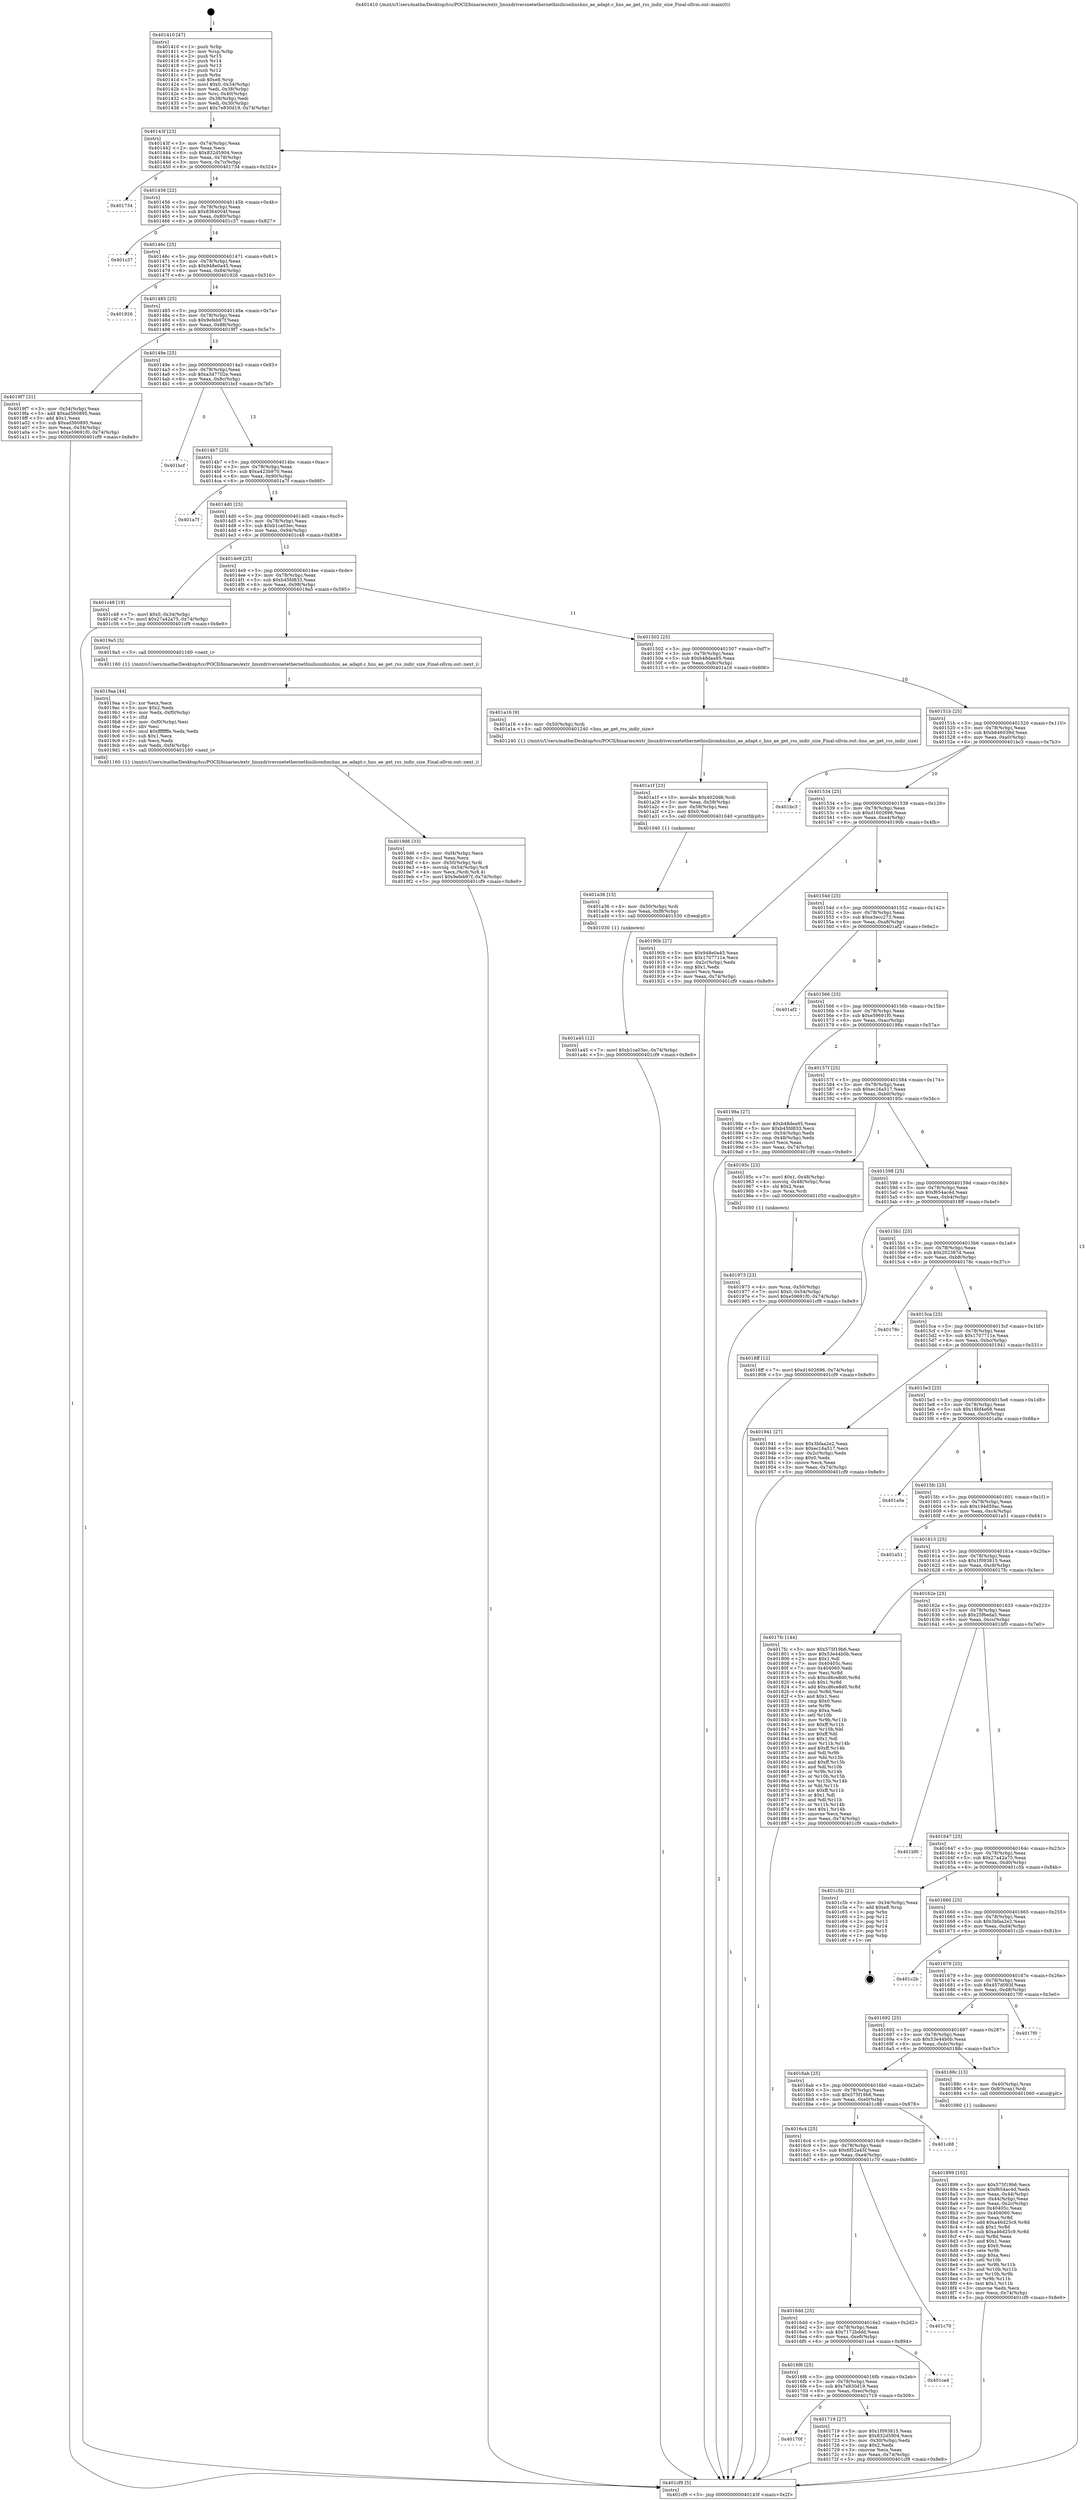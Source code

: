 digraph "0x401410" {
  label = "0x401410 (/mnt/c/Users/mathe/Desktop/tcc/POCII/binaries/extr_linuxdriversnetethernethisiliconhnshns_ae_adapt.c_hns_ae_get_rss_indir_size_Final-ollvm.out::main(0))"
  labelloc = "t"
  node[shape=record]

  Entry [label="",width=0.3,height=0.3,shape=circle,fillcolor=black,style=filled]
  "0x40143f" [label="{
     0x40143f [23]\l
     | [instrs]\l
     &nbsp;&nbsp;0x40143f \<+3\>: mov -0x74(%rbp),%eax\l
     &nbsp;&nbsp;0x401442 \<+2\>: mov %eax,%ecx\l
     &nbsp;&nbsp;0x401444 \<+6\>: sub $0x832d5904,%ecx\l
     &nbsp;&nbsp;0x40144a \<+3\>: mov %eax,-0x78(%rbp)\l
     &nbsp;&nbsp;0x40144d \<+3\>: mov %ecx,-0x7c(%rbp)\l
     &nbsp;&nbsp;0x401450 \<+6\>: je 0000000000401734 \<main+0x324\>\l
  }"]
  "0x401734" [label="{
     0x401734\l
  }", style=dashed]
  "0x401456" [label="{
     0x401456 [22]\l
     | [instrs]\l
     &nbsp;&nbsp;0x401456 \<+5\>: jmp 000000000040145b \<main+0x4b\>\l
     &nbsp;&nbsp;0x40145b \<+3\>: mov -0x78(%rbp),%eax\l
     &nbsp;&nbsp;0x40145e \<+5\>: sub $0x8364004f,%eax\l
     &nbsp;&nbsp;0x401463 \<+3\>: mov %eax,-0x80(%rbp)\l
     &nbsp;&nbsp;0x401466 \<+6\>: je 0000000000401c37 \<main+0x827\>\l
  }"]
  Exit [label="",width=0.3,height=0.3,shape=circle,fillcolor=black,style=filled,peripheries=2]
  "0x401c37" [label="{
     0x401c37\l
  }", style=dashed]
  "0x40146c" [label="{
     0x40146c [25]\l
     | [instrs]\l
     &nbsp;&nbsp;0x40146c \<+5\>: jmp 0000000000401471 \<main+0x61\>\l
     &nbsp;&nbsp;0x401471 \<+3\>: mov -0x78(%rbp),%eax\l
     &nbsp;&nbsp;0x401474 \<+5\>: sub $0x948e0a45,%eax\l
     &nbsp;&nbsp;0x401479 \<+6\>: mov %eax,-0x84(%rbp)\l
     &nbsp;&nbsp;0x40147f \<+6\>: je 0000000000401926 \<main+0x516\>\l
  }"]
  "0x401a45" [label="{
     0x401a45 [12]\l
     | [instrs]\l
     &nbsp;&nbsp;0x401a45 \<+7\>: movl $0xb1ca03ec,-0x74(%rbp)\l
     &nbsp;&nbsp;0x401a4c \<+5\>: jmp 0000000000401cf9 \<main+0x8e9\>\l
  }"]
  "0x401926" [label="{
     0x401926\l
  }", style=dashed]
  "0x401485" [label="{
     0x401485 [25]\l
     | [instrs]\l
     &nbsp;&nbsp;0x401485 \<+5\>: jmp 000000000040148a \<main+0x7a\>\l
     &nbsp;&nbsp;0x40148a \<+3\>: mov -0x78(%rbp),%eax\l
     &nbsp;&nbsp;0x40148d \<+5\>: sub $0x9efeb97f,%eax\l
     &nbsp;&nbsp;0x401492 \<+6\>: mov %eax,-0x88(%rbp)\l
     &nbsp;&nbsp;0x401498 \<+6\>: je 00000000004019f7 \<main+0x5e7\>\l
  }"]
  "0x401a36" [label="{
     0x401a36 [15]\l
     | [instrs]\l
     &nbsp;&nbsp;0x401a36 \<+4\>: mov -0x50(%rbp),%rdi\l
     &nbsp;&nbsp;0x401a3a \<+6\>: mov %eax,-0xf8(%rbp)\l
     &nbsp;&nbsp;0x401a40 \<+5\>: call 0000000000401030 \<free@plt\>\l
     | [calls]\l
     &nbsp;&nbsp;0x401030 \{1\} (unknown)\l
  }"]
  "0x4019f7" [label="{
     0x4019f7 [31]\l
     | [instrs]\l
     &nbsp;&nbsp;0x4019f7 \<+3\>: mov -0x54(%rbp),%eax\l
     &nbsp;&nbsp;0x4019fa \<+5\>: add $0xad560895,%eax\l
     &nbsp;&nbsp;0x4019ff \<+3\>: add $0x1,%eax\l
     &nbsp;&nbsp;0x401a02 \<+5\>: sub $0xad560895,%eax\l
     &nbsp;&nbsp;0x401a07 \<+3\>: mov %eax,-0x54(%rbp)\l
     &nbsp;&nbsp;0x401a0a \<+7\>: movl $0xe59691f0,-0x74(%rbp)\l
     &nbsp;&nbsp;0x401a11 \<+5\>: jmp 0000000000401cf9 \<main+0x8e9\>\l
  }"]
  "0x40149e" [label="{
     0x40149e [25]\l
     | [instrs]\l
     &nbsp;&nbsp;0x40149e \<+5\>: jmp 00000000004014a3 \<main+0x93\>\l
     &nbsp;&nbsp;0x4014a3 \<+3\>: mov -0x78(%rbp),%eax\l
     &nbsp;&nbsp;0x4014a6 \<+5\>: sub $0xa3d7702e,%eax\l
     &nbsp;&nbsp;0x4014ab \<+6\>: mov %eax,-0x8c(%rbp)\l
     &nbsp;&nbsp;0x4014b1 \<+6\>: je 0000000000401bcf \<main+0x7bf\>\l
  }"]
  "0x401a1f" [label="{
     0x401a1f [23]\l
     | [instrs]\l
     &nbsp;&nbsp;0x401a1f \<+10\>: movabs $0x4020d6,%rdi\l
     &nbsp;&nbsp;0x401a29 \<+3\>: mov %eax,-0x58(%rbp)\l
     &nbsp;&nbsp;0x401a2c \<+3\>: mov -0x58(%rbp),%esi\l
     &nbsp;&nbsp;0x401a2f \<+2\>: mov $0x0,%al\l
     &nbsp;&nbsp;0x401a31 \<+5\>: call 0000000000401040 \<printf@plt\>\l
     | [calls]\l
     &nbsp;&nbsp;0x401040 \{1\} (unknown)\l
  }"]
  "0x401bcf" [label="{
     0x401bcf\l
  }", style=dashed]
  "0x4014b7" [label="{
     0x4014b7 [25]\l
     | [instrs]\l
     &nbsp;&nbsp;0x4014b7 \<+5\>: jmp 00000000004014bc \<main+0xac\>\l
     &nbsp;&nbsp;0x4014bc \<+3\>: mov -0x78(%rbp),%eax\l
     &nbsp;&nbsp;0x4014bf \<+5\>: sub $0xa423b970,%eax\l
     &nbsp;&nbsp;0x4014c4 \<+6\>: mov %eax,-0x90(%rbp)\l
     &nbsp;&nbsp;0x4014ca \<+6\>: je 0000000000401a7f \<main+0x66f\>\l
  }"]
  "0x4019d6" [label="{
     0x4019d6 [33]\l
     | [instrs]\l
     &nbsp;&nbsp;0x4019d6 \<+6\>: mov -0xf4(%rbp),%ecx\l
     &nbsp;&nbsp;0x4019dc \<+3\>: imul %eax,%ecx\l
     &nbsp;&nbsp;0x4019df \<+4\>: mov -0x50(%rbp),%rdi\l
     &nbsp;&nbsp;0x4019e3 \<+4\>: movslq -0x54(%rbp),%r8\l
     &nbsp;&nbsp;0x4019e7 \<+4\>: mov %ecx,(%rdi,%r8,4)\l
     &nbsp;&nbsp;0x4019eb \<+7\>: movl $0x9efeb97f,-0x74(%rbp)\l
     &nbsp;&nbsp;0x4019f2 \<+5\>: jmp 0000000000401cf9 \<main+0x8e9\>\l
  }"]
  "0x401a7f" [label="{
     0x401a7f\l
  }", style=dashed]
  "0x4014d0" [label="{
     0x4014d0 [25]\l
     | [instrs]\l
     &nbsp;&nbsp;0x4014d0 \<+5\>: jmp 00000000004014d5 \<main+0xc5\>\l
     &nbsp;&nbsp;0x4014d5 \<+3\>: mov -0x78(%rbp),%eax\l
     &nbsp;&nbsp;0x4014d8 \<+5\>: sub $0xb1ca03ec,%eax\l
     &nbsp;&nbsp;0x4014dd \<+6\>: mov %eax,-0x94(%rbp)\l
     &nbsp;&nbsp;0x4014e3 \<+6\>: je 0000000000401c48 \<main+0x838\>\l
  }"]
  "0x4019aa" [label="{
     0x4019aa [44]\l
     | [instrs]\l
     &nbsp;&nbsp;0x4019aa \<+2\>: xor %ecx,%ecx\l
     &nbsp;&nbsp;0x4019ac \<+5\>: mov $0x2,%edx\l
     &nbsp;&nbsp;0x4019b1 \<+6\>: mov %edx,-0xf0(%rbp)\l
     &nbsp;&nbsp;0x4019b7 \<+1\>: cltd\l
     &nbsp;&nbsp;0x4019b8 \<+6\>: mov -0xf0(%rbp),%esi\l
     &nbsp;&nbsp;0x4019be \<+2\>: idiv %esi\l
     &nbsp;&nbsp;0x4019c0 \<+6\>: imul $0xfffffffe,%edx,%edx\l
     &nbsp;&nbsp;0x4019c6 \<+3\>: sub $0x1,%ecx\l
     &nbsp;&nbsp;0x4019c9 \<+2\>: sub %ecx,%edx\l
     &nbsp;&nbsp;0x4019cb \<+6\>: mov %edx,-0xf4(%rbp)\l
     &nbsp;&nbsp;0x4019d1 \<+5\>: call 0000000000401160 \<next_i\>\l
     | [calls]\l
     &nbsp;&nbsp;0x401160 \{1\} (/mnt/c/Users/mathe/Desktop/tcc/POCII/binaries/extr_linuxdriversnetethernethisiliconhnshns_ae_adapt.c_hns_ae_get_rss_indir_size_Final-ollvm.out::next_i)\l
  }"]
  "0x401c48" [label="{
     0x401c48 [19]\l
     | [instrs]\l
     &nbsp;&nbsp;0x401c48 \<+7\>: movl $0x0,-0x34(%rbp)\l
     &nbsp;&nbsp;0x401c4f \<+7\>: movl $0x27a42a75,-0x74(%rbp)\l
     &nbsp;&nbsp;0x401c56 \<+5\>: jmp 0000000000401cf9 \<main+0x8e9\>\l
  }"]
  "0x4014e9" [label="{
     0x4014e9 [25]\l
     | [instrs]\l
     &nbsp;&nbsp;0x4014e9 \<+5\>: jmp 00000000004014ee \<main+0xde\>\l
     &nbsp;&nbsp;0x4014ee \<+3\>: mov -0x78(%rbp),%eax\l
     &nbsp;&nbsp;0x4014f1 \<+5\>: sub $0xb45fd833,%eax\l
     &nbsp;&nbsp;0x4014f6 \<+6\>: mov %eax,-0x98(%rbp)\l
     &nbsp;&nbsp;0x4014fc \<+6\>: je 00000000004019a5 \<main+0x595\>\l
  }"]
  "0x401973" [label="{
     0x401973 [23]\l
     | [instrs]\l
     &nbsp;&nbsp;0x401973 \<+4\>: mov %rax,-0x50(%rbp)\l
     &nbsp;&nbsp;0x401977 \<+7\>: movl $0x0,-0x54(%rbp)\l
     &nbsp;&nbsp;0x40197e \<+7\>: movl $0xe59691f0,-0x74(%rbp)\l
     &nbsp;&nbsp;0x401985 \<+5\>: jmp 0000000000401cf9 \<main+0x8e9\>\l
  }"]
  "0x4019a5" [label="{
     0x4019a5 [5]\l
     | [instrs]\l
     &nbsp;&nbsp;0x4019a5 \<+5\>: call 0000000000401160 \<next_i\>\l
     | [calls]\l
     &nbsp;&nbsp;0x401160 \{1\} (/mnt/c/Users/mathe/Desktop/tcc/POCII/binaries/extr_linuxdriversnetethernethisiliconhnshns_ae_adapt.c_hns_ae_get_rss_indir_size_Final-ollvm.out::next_i)\l
  }"]
  "0x401502" [label="{
     0x401502 [25]\l
     | [instrs]\l
     &nbsp;&nbsp;0x401502 \<+5\>: jmp 0000000000401507 \<main+0xf7\>\l
     &nbsp;&nbsp;0x401507 \<+3\>: mov -0x78(%rbp),%eax\l
     &nbsp;&nbsp;0x40150a \<+5\>: sub $0xb48dea95,%eax\l
     &nbsp;&nbsp;0x40150f \<+6\>: mov %eax,-0x9c(%rbp)\l
     &nbsp;&nbsp;0x401515 \<+6\>: je 0000000000401a16 \<main+0x606\>\l
  }"]
  "0x401899" [label="{
     0x401899 [102]\l
     | [instrs]\l
     &nbsp;&nbsp;0x401899 \<+5\>: mov $0x575f19b6,%ecx\l
     &nbsp;&nbsp;0x40189e \<+5\>: mov $0xf654ac4d,%edx\l
     &nbsp;&nbsp;0x4018a3 \<+3\>: mov %eax,-0x44(%rbp)\l
     &nbsp;&nbsp;0x4018a6 \<+3\>: mov -0x44(%rbp),%eax\l
     &nbsp;&nbsp;0x4018a9 \<+3\>: mov %eax,-0x2c(%rbp)\l
     &nbsp;&nbsp;0x4018ac \<+7\>: mov 0x40405c,%eax\l
     &nbsp;&nbsp;0x4018b3 \<+7\>: mov 0x404060,%esi\l
     &nbsp;&nbsp;0x4018ba \<+3\>: mov %eax,%r8d\l
     &nbsp;&nbsp;0x4018bd \<+7\>: add $0xa46d25c9,%r8d\l
     &nbsp;&nbsp;0x4018c4 \<+4\>: sub $0x1,%r8d\l
     &nbsp;&nbsp;0x4018c8 \<+7\>: sub $0xa46d25c9,%r8d\l
     &nbsp;&nbsp;0x4018cf \<+4\>: imul %r8d,%eax\l
     &nbsp;&nbsp;0x4018d3 \<+3\>: and $0x1,%eax\l
     &nbsp;&nbsp;0x4018d6 \<+3\>: cmp $0x0,%eax\l
     &nbsp;&nbsp;0x4018d9 \<+4\>: sete %r9b\l
     &nbsp;&nbsp;0x4018dd \<+3\>: cmp $0xa,%esi\l
     &nbsp;&nbsp;0x4018e0 \<+4\>: setl %r10b\l
     &nbsp;&nbsp;0x4018e4 \<+3\>: mov %r9b,%r11b\l
     &nbsp;&nbsp;0x4018e7 \<+3\>: and %r10b,%r11b\l
     &nbsp;&nbsp;0x4018ea \<+3\>: xor %r10b,%r9b\l
     &nbsp;&nbsp;0x4018ed \<+3\>: or %r9b,%r11b\l
     &nbsp;&nbsp;0x4018f0 \<+4\>: test $0x1,%r11b\l
     &nbsp;&nbsp;0x4018f4 \<+3\>: cmovne %edx,%ecx\l
     &nbsp;&nbsp;0x4018f7 \<+3\>: mov %ecx,-0x74(%rbp)\l
     &nbsp;&nbsp;0x4018fa \<+5\>: jmp 0000000000401cf9 \<main+0x8e9\>\l
  }"]
  "0x401a16" [label="{
     0x401a16 [9]\l
     | [instrs]\l
     &nbsp;&nbsp;0x401a16 \<+4\>: mov -0x50(%rbp),%rdi\l
     &nbsp;&nbsp;0x401a1a \<+5\>: call 0000000000401240 \<hns_ae_get_rss_indir_size\>\l
     | [calls]\l
     &nbsp;&nbsp;0x401240 \{1\} (/mnt/c/Users/mathe/Desktop/tcc/POCII/binaries/extr_linuxdriversnetethernethisiliconhnshns_ae_adapt.c_hns_ae_get_rss_indir_size_Final-ollvm.out::hns_ae_get_rss_indir_size)\l
  }"]
  "0x40151b" [label="{
     0x40151b [25]\l
     | [instrs]\l
     &nbsp;&nbsp;0x40151b \<+5\>: jmp 0000000000401520 \<main+0x110\>\l
     &nbsp;&nbsp;0x401520 \<+3\>: mov -0x78(%rbp),%eax\l
     &nbsp;&nbsp;0x401523 \<+5\>: sub $0xb646039d,%eax\l
     &nbsp;&nbsp;0x401528 \<+6\>: mov %eax,-0xa0(%rbp)\l
     &nbsp;&nbsp;0x40152e \<+6\>: je 0000000000401bc3 \<main+0x7b3\>\l
  }"]
  "0x401410" [label="{
     0x401410 [47]\l
     | [instrs]\l
     &nbsp;&nbsp;0x401410 \<+1\>: push %rbp\l
     &nbsp;&nbsp;0x401411 \<+3\>: mov %rsp,%rbp\l
     &nbsp;&nbsp;0x401414 \<+2\>: push %r15\l
     &nbsp;&nbsp;0x401416 \<+2\>: push %r14\l
     &nbsp;&nbsp;0x401418 \<+2\>: push %r13\l
     &nbsp;&nbsp;0x40141a \<+2\>: push %r12\l
     &nbsp;&nbsp;0x40141c \<+1\>: push %rbx\l
     &nbsp;&nbsp;0x40141d \<+7\>: sub $0xe8,%rsp\l
     &nbsp;&nbsp;0x401424 \<+7\>: movl $0x0,-0x34(%rbp)\l
     &nbsp;&nbsp;0x40142b \<+3\>: mov %edi,-0x38(%rbp)\l
     &nbsp;&nbsp;0x40142e \<+4\>: mov %rsi,-0x40(%rbp)\l
     &nbsp;&nbsp;0x401432 \<+3\>: mov -0x38(%rbp),%edi\l
     &nbsp;&nbsp;0x401435 \<+3\>: mov %edi,-0x30(%rbp)\l
     &nbsp;&nbsp;0x401438 \<+7\>: movl $0x7e830d19,-0x74(%rbp)\l
  }"]
  "0x401bc3" [label="{
     0x401bc3\l
  }", style=dashed]
  "0x401534" [label="{
     0x401534 [25]\l
     | [instrs]\l
     &nbsp;&nbsp;0x401534 \<+5\>: jmp 0000000000401539 \<main+0x129\>\l
     &nbsp;&nbsp;0x401539 \<+3\>: mov -0x78(%rbp),%eax\l
     &nbsp;&nbsp;0x40153c \<+5\>: sub $0xd1602696,%eax\l
     &nbsp;&nbsp;0x401541 \<+6\>: mov %eax,-0xa4(%rbp)\l
     &nbsp;&nbsp;0x401547 \<+6\>: je 000000000040190b \<main+0x4fb\>\l
  }"]
  "0x401cf9" [label="{
     0x401cf9 [5]\l
     | [instrs]\l
     &nbsp;&nbsp;0x401cf9 \<+5\>: jmp 000000000040143f \<main+0x2f\>\l
  }"]
  "0x40190b" [label="{
     0x40190b [27]\l
     | [instrs]\l
     &nbsp;&nbsp;0x40190b \<+5\>: mov $0x948e0a45,%eax\l
     &nbsp;&nbsp;0x401910 \<+5\>: mov $0x1707711e,%ecx\l
     &nbsp;&nbsp;0x401915 \<+3\>: mov -0x2c(%rbp),%edx\l
     &nbsp;&nbsp;0x401918 \<+3\>: cmp $0x1,%edx\l
     &nbsp;&nbsp;0x40191b \<+3\>: cmovl %ecx,%eax\l
     &nbsp;&nbsp;0x40191e \<+3\>: mov %eax,-0x74(%rbp)\l
     &nbsp;&nbsp;0x401921 \<+5\>: jmp 0000000000401cf9 \<main+0x8e9\>\l
  }"]
  "0x40154d" [label="{
     0x40154d [25]\l
     | [instrs]\l
     &nbsp;&nbsp;0x40154d \<+5\>: jmp 0000000000401552 \<main+0x142\>\l
     &nbsp;&nbsp;0x401552 \<+3\>: mov -0x78(%rbp),%eax\l
     &nbsp;&nbsp;0x401555 \<+5\>: sub $0xe3ecc273,%eax\l
     &nbsp;&nbsp;0x40155a \<+6\>: mov %eax,-0xa8(%rbp)\l
     &nbsp;&nbsp;0x401560 \<+6\>: je 0000000000401af2 \<main+0x6e2\>\l
  }"]
  "0x40170f" [label="{
     0x40170f\l
  }", style=dashed]
  "0x401af2" [label="{
     0x401af2\l
  }", style=dashed]
  "0x401566" [label="{
     0x401566 [25]\l
     | [instrs]\l
     &nbsp;&nbsp;0x401566 \<+5\>: jmp 000000000040156b \<main+0x15b\>\l
     &nbsp;&nbsp;0x40156b \<+3\>: mov -0x78(%rbp),%eax\l
     &nbsp;&nbsp;0x40156e \<+5\>: sub $0xe59691f0,%eax\l
     &nbsp;&nbsp;0x401573 \<+6\>: mov %eax,-0xac(%rbp)\l
     &nbsp;&nbsp;0x401579 \<+6\>: je 000000000040198a \<main+0x57a\>\l
  }"]
  "0x401719" [label="{
     0x401719 [27]\l
     | [instrs]\l
     &nbsp;&nbsp;0x401719 \<+5\>: mov $0x1f093815,%eax\l
     &nbsp;&nbsp;0x40171e \<+5\>: mov $0x832d5904,%ecx\l
     &nbsp;&nbsp;0x401723 \<+3\>: mov -0x30(%rbp),%edx\l
     &nbsp;&nbsp;0x401726 \<+3\>: cmp $0x2,%edx\l
     &nbsp;&nbsp;0x401729 \<+3\>: cmovne %ecx,%eax\l
     &nbsp;&nbsp;0x40172c \<+3\>: mov %eax,-0x74(%rbp)\l
     &nbsp;&nbsp;0x40172f \<+5\>: jmp 0000000000401cf9 \<main+0x8e9\>\l
  }"]
  "0x40198a" [label="{
     0x40198a [27]\l
     | [instrs]\l
     &nbsp;&nbsp;0x40198a \<+5\>: mov $0xb48dea95,%eax\l
     &nbsp;&nbsp;0x40198f \<+5\>: mov $0xb45fd833,%ecx\l
     &nbsp;&nbsp;0x401994 \<+3\>: mov -0x54(%rbp),%edx\l
     &nbsp;&nbsp;0x401997 \<+3\>: cmp -0x48(%rbp),%edx\l
     &nbsp;&nbsp;0x40199a \<+3\>: cmovl %ecx,%eax\l
     &nbsp;&nbsp;0x40199d \<+3\>: mov %eax,-0x74(%rbp)\l
     &nbsp;&nbsp;0x4019a0 \<+5\>: jmp 0000000000401cf9 \<main+0x8e9\>\l
  }"]
  "0x40157f" [label="{
     0x40157f [25]\l
     | [instrs]\l
     &nbsp;&nbsp;0x40157f \<+5\>: jmp 0000000000401584 \<main+0x174\>\l
     &nbsp;&nbsp;0x401584 \<+3\>: mov -0x78(%rbp),%eax\l
     &nbsp;&nbsp;0x401587 \<+5\>: sub $0xec16a517,%eax\l
     &nbsp;&nbsp;0x40158c \<+6\>: mov %eax,-0xb0(%rbp)\l
     &nbsp;&nbsp;0x401592 \<+6\>: je 000000000040195c \<main+0x54c\>\l
  }"]
  "0x4016f6" [label="{
     0x4016f6 [25]\l
     | [instrs]\l
     &nbsp;&nbsp;0x4016f6 \<+5\>: jmp 00000000004016fb \<main+0x2eb\>\l
     &nbsp;&nbsp;0x4016fb \<+3\>: mov -0x78(%rbp),%eax\l
     &nbsp;&nbsp;0x4016fe \<+5\>: sub $0x7e830d19,%eax\l
     &nbsp;&nbsp;0x401703 \<+6\>: mov %eax,-0xec(%rbp)\l
     &nbsp;&nbsp;0x401709 \<+6\>: je 0000000000401719 \<main+0x309\>\l
  }"]
  "0x40195c" [label="{
     0x40195c [23]\l
     | [instrs]\l
     &nbsp;&nbsp;0x40195c \<+7\>: movl $0x1,-0x48(%rbp)\l
     &nbsp;&nbsp;0x401963 \<+4\>: movslq -0x48(%rbp),%rax\l
     &nbsp;&nbsp;0x401967 \<+4\>: shl $0x2,%rax\l
     &nbsp;&nbsp;0x40196b \<+3\>: mov %rax,%rdi\l
     &nbsp;&nbsp;0x40196e \<+5\>: call 0000000000401050 \<malloc@plt\>\l
     | [calls]\l
     &nbsp;&nbsp;0x401050 \{1\} (unknown)\l
  }"]
  "0x401598" [label="{
     0x401598 [25]\l
     | [instrs]\l
     &nbsp;&nbsp;0x401598 \<+5\>: jmp 000000000040159d \<main+0x18d\>\l
     &nbsp;&nbsp;0x40159d \<+3\>: mov -0x78(%rbp),%eax\l
     &nbsp;&nbsp;0x4015a0 \<+5\>: sub $0xf654ac4d,%eax\l
     &nbsp;&nbsp;0x4015a5 \<+6\>: mov %eax,-0xb4(%rbp)\l
     &nbsp;&nbsp;0x4015ab \<+6\>: je 00000000004018ff \<main+0x4ef\>\l
  }"]
  "0x401ca4" [label="{
     0x401ca4\l
  }", style=dashed]
  "0x4018ff" [label="{
     0x4018ff [12]\l
     | [instrs]\l
     &nbsp;&nbsp;0x4018ff \<+7\>: movl $0xd1602696,-0x74(%rbp)\l
     &nbsp;&nbsp;0x401906 \<+5\>: jmp 0000000000401cf9 \<main+0x8e9\>\l
  }"]
  "0x4015b1" [label="{
     0x4015b1 [25]\l
     | [instrs]\l
     &nbsp;&nbsp;0x4015b1 \<+5\>: jmp 00000000004015b6 \<main+0x1a6\>\l
     &nbsp;&nbsp;0x4015b6 \<+3\>: mov -0x78(%rbp),%eax\l
     &nbsp;&nbsp;0x4015b9 \<+5\>: sub $0x202387d,%eax\l
     &nbsp;&nbsp;0x4015be \<+6\>: mov %eax,-0xb8(%rbp)\l
     &nbsp;&nbsp;0x4015c4 \<+6\>: je 000000000040178c \<main+0x37c\>\l
  }"]
  "0x4016dd" [label="{
     0x4016dd [25]\l
     | [instrs]\l
     &nbsp;&nbsp;0x4016dd \<+5\>: jmp 00000000004016e2 \<main+0x2d2\>\l
     &nbsp;&nbsp;0x4016e2 \<+3\>: mov -0x78(%rbp),%eax\l
     &nbsp;&nbsp;0x4016e5 \<+5\>: sub $0x7172bddd,%eax\l
     &nbsp;&nbsp;0x4016ea \<+6\>: mov %eax,-0xe8(%rbp)\l
     &nbsp;&nbsp;0x4016f0 \<+6\>: je 0000000000401ca4 \<main+0x894\>\l
  }"]
  "0x40178c" [label="{
     0x40178c\l
  }", style=dashed]
  "0x4015ca" [label="{
     0x4015ca [25]\l
     | [instrs]\l
     &nbsp;&nbsp;0x4015ca \<+5\>: jmp 00000000004015cf \<main+0x1bf\>\l
     &nbsp;&nbsp;0x4015cf \<+3\>: mov -0x78(%rbp),%eax\l
     &nbsp;&nbsp;0x4015d2 \<+5\>: sub $0x1707711e,%eax\l
     &nbsp;&nbsp;0x4015d7 \<+6\>: mov %eax,-0xbc(%rbp)\l
     &nbsp;&nbsp;0x4015dd \<+6\>: je 0000000000401941 \<main+0x531\>\l
  }"]
  "0x401c70" [label="{
     0x401c70\l
  }", style=dashed]
  "0x401941" [label="{
     0x401941 [27]\l
     | [instrs]\l
     &nbsp;&nbsp;0x401941 \<+5\>: mov $0x3bfaa2e2,%eax\l
     &nbsp;&nbsp;0x401946 \<+5\>: mov $0xec16a517,%ecx\l
     &nbsp;&nbsp;0x40194b \<+3\>: mov -0x2c(%rbp),%edx\l
     &nbsp;&nbsp;0x40194e \<+3\>: cmp $0x0,%edx\l
     &nbsp;&nbsp;0x401951 \<+3\>: cmove %ecx,%eax\l
     &nbsp;&nbsp;0x401954 \<+3\>: mov %eax,-0x74(%rbp)\l
     &nbsp;&nbsp;0x401957 \<+5\>: jmp 0000000000401cf9 \<main+0x8e9\>\l
  }"]
  "0x4015e3" [label="{
     0x4015e3 [25]\l
     | [instrs]\l
     &nbsp;&nbsp;0x4015e3 \<+5\>: jmp 00000000004015e8 \<main+0x1d8\>\l
     &nbsp;&nbsp;0x4015e8 \<+3\>: mov -0x78(%rbp),%eax\l
     &nbsp;&nbsp;0x4015eb \<+5\>: sub $0x18bf4e68,%eax\l
     &nbsp;&nbsp;0x4015f0 \<+6\>: mov %eax,-0xc0(%rbp)\l
     &nbsp;&nbsp;0x4015f6 \<+6\>: je 0000000000401a9a \<main+0x68a\>\l
  }"]
  "0x4016c4" [label="{
     0x4016c4 [25]\l
     | [instrs]\l
     &nbsp;&nbsp;0x4016c4 \<+5\>: jmp 00000000004016c9 \<main+0x2b9\>\l
     &nbsp;&nbsp;0x4016c9 \<+3\>: mov -0x78(%rbp),%eax\l
     &nbsp;&nbsp;0x4016cc \<+5\>: sub $0x6f52a45f,%eax\l
     &nbsp;&nbsp;0x4016d1 \<+6\>: mov %eax,-0xe4(%rbp)\l
     &nbsp;&nbsp;0x4016d7 \<+6\>: je 0000000000401c70 \<main+0x860\>\l
  }"]
  "0x401a9a" [label="{
     0x401a9a\l
  }", style=dashed]
  "0x4015fc" [label="{
     0x4015fc [25]\l
     | [instrs]\l
     &nbsp;&nbsp;0x4015fc \<+5\>: jmp 0000000000401601 \<main+0x1f1\>\l
     &nbsp;&nbsp;0x401601 \<+3\>: mov -0x78(%rbp),%eax\l
     &nbsp;&nbsp;0x401604 \<+5\>: sub $0x194d59ac,%eax\l
     &nbsp;&nbsp;0x401609 \<+6\>: mov %eax,-0xc4(%rbp)\l
     &nbsp;&nbsp;0x40160f \<+6\>: je 0000000000401a51 \<main+0x641\>\l
  }"]
  "0x401c88" [label="{
     0x401c88\l
  }", style=dashed]
  "0x401a51" [label="{
     0x401a51\l
  }", style=dashed]
  "0x401615" [label="{
     0x401615 [25]\l
     | [instrs]\l
     &nbsp;&nbsp;0x401615 \<+5\>: jmp 000000000040161a \<main+0x20a\>\l
     &nbsp;&nbsp;0x40161a \<+3\>: mov -0x78(%rbp),%eax\l
     &nbsp;&nbsp;0x40161d \<+5\>: sub $0x1f093815,%eax\l
     &nbsp;&nbsp;0x401622 \<+6\>: mov %eax,-0xc8(%rbp)\l
     &nbsp;&nbsp;0x401628 \<+6\>: je 00000000004017fc \<main+0x3ec\>\l
  }"]
  "0x4016ab" [label="{
     0x4016ab [25]\l
     | [instrs]\l
     &nbsp;&nbsp;0x4016ab \<+5\>: jmp 00000000004016b0 \<main+0x2a0\>\l
     &nbsp;&nbsp;0x4016b0 \<+3\>: mov -0x78(%rbp),%eax\l
     &nbsp;&nbsp;0x4016b3 \<+5\>: sub $0x575f19b6,%eax\l
     &nbsp;&nbsp;0x4016b8 \<+6\>: mov %eax,-0xe0(%rbp)\l
     &nbsp;&nbsp;0x4016be \<+6\>: je 0000000000401c88 \<main+0x878\>\l
  }"]
  "0x4017fc" [label="{
     0x4017fc [144]\l
     | [instrs]\l
     &nbsp;&nbsp;0x4017fc \<+5\>: mov $0x575f19b6,%eax\l
     &nbsp;&nbsp;0x401801 \<+5\>: mov $0x53e44b0b,%ecx\l
     &nbsp;&nbsp;0x401806 \<+2\>: mov $0x1,%dl\l
     &nbsp;&nbsp;0x401808 \<+7\>: mov 0x40405c,%esi\l
     &nbsp;&nbsp;0x40180f \<+7\>: mov 0x404060,%edi\l
     &nbsp;&nbsp;0x401816 \<+3\>: mov %esi,%r8d\l
     &nbsp;&nbsp;0x401819 \<+7\>: sub $0xcd6ce8d0,%r8d\l
     &nbsp;&nbsp;0x401820 \<+4\>: sub $0x1,%r8d\l
     &nbsp;&nbsp;0x401824 \<+7\>: add $0xcd6ce8d0,%r8d\l
     &nbsp;&nbsp;0x40182b \<+4\>: imul %r8d,%esi\l
     &nbsp;&nbsp;0x40182f \<+3\>: and $0x1,%esi\l
     &nbsp;&nbsp;0x401832 \<+3\>: cmp $0x0,%esi\l
     &nbsp;&nbsp;0x401835 \<+4\>: sete %r9b\l
     &nbsp;&nbsp;0x401839 \<+3\>: cmp $0xa,%edi\l
     &nbsp;&nbsp;0x40183c \<+4\>: setl %r10b\l
     &nbsp;&nbsp;0x401840 \<+3\>: mov %r9b,%r11b\l
     &nbsp;&nbsp;0x401843 \<+4\>: xor $0xff,%r11b\l
     &nbsp;&nbsp;0x401847 \<+3\>: mov %r10b,%bl\l
     &nbsp;&nbsp;0x40184a \<+3\>: xor $0xff,%bl\l
     &nbsp;&nbsp;0x40184d \<+3\>: xor $0x1,%dl\l
     &nbsp;&nbsp;0x401850 \<+3\>: mov %r11b,%r14b\l
     &nbsp;&nbsp;0x401853 \<+4\>: and $0xff,%r14b\l
     &nbsp;&nbsp;0x401857 \<+3\>: and %dl,%r9b\l
     &nbsp;&nbsp;0x40185a \<+3\>: mov %bl,%r15b\l
     &nbsp;&nbsp;0x40185d \<+4\>: and $0xff,%r15b\l
     &nbsp;&nbsp;0x401861 \<+3\>: and %dl,%r10b\l
     &nbsp;&nbsp;0x401864 \<+3\>: or %r9b,%r14b\l
     &nbsp;&nbsp;0x401867 \<+3\>: or %r10b,%r15b\l
     &nbsp;&nbsp;0x40186a \<+3\>: xor %r15b,%r14b\l
     &nbsp;&nbsp;0x40186d \<+3\>: or %bl,%r11b\l
     &nbsp;&nbsp;0x401870 \<+4\>: xor $0xff,%r11b\l
     &nbsp;&nbsp;0x401874 \<+3\>: or $0x1,%dl\l
     &nbsp;&nbsp;0x401877 \<+3\>: and %dl,%r11b\l
     &nbsp;&nbsp;0x40187a \<+3\>: or %r11b,%r14b\l
     &nbsp;&nbsp;0x40187d \<+4\>: test $0x1,%r14b\l
     &nbsp;&nbsp;0x401881 \<+3\>: cmovne %ecx,%eax\l
     &nbsp;&nbsp;0x401884 \<+3\>: mov %eax,-0x74(%rbp)\l
     &nbsp;&nbsp;0x401887 \<+5\>: jmp 0000000000401cf9 \<main+0x8e9\>\l
  }"]
  "0x40162e" [label="{
     0x40162e [25]\l
     | [instrs]\l
     &nbsp;&nbsp;0x40162e \<+5\>: jmp 0000000000401633 \<main+0x223\>\l
     &nbsp;&nbsp;0x401633 \<+3\>: mov -0x78(%rbp),%eax\l
     &nbsp;&nbsp;0x401636 \<+5\>: sub $0x25f6eda5,%eax\l
     &nbsp;&nbsp;0x40163b \<+6\>: mov %eax,-0xcc(%rbp)\l
     &nbsp;&nbsp;0x401641 \<+6\>: je 0000000000401bf0 \<main+0x7e0\>\l
  }"]
  "0x40188c" [label="{
     0x40188c [13]\l
     | [instrs]\l
     &nbsp;&nbsp;0x40188c \<+4\>: mov -0x40(%rbp),%rax\l
     &nbsp;&nbsp;0x401890 \<+4\>: mov 0x8(%rax),%rdi\l
     &nbsp;&nbsp;0x401894 \<+5\>: call 0000000000401060 \<atoi@plt\>\l
     | [calls]\l
     &nbsp;&nbsp;0x401060 \{1\} (unknown)\l
  }"]
  "0x401bf0" [label="{
     0x401bf0\l
  }", style=dashed]
  "0x401647" [label="{
     0x401647 [25]\l
     | [instrs]\l
     &nbsp;&nbsp;0x401647 \<+5\>: jmp 000000000040164c \<main+0x23c\>\l
     &nbsp;&nbsp;0x40164c \<+3\>: mov -0x78(%rbp),%eax\l
     &nbsp;&nbsp;0x40164f \<+5\>: sub $0x27a42a75,%eax\l
     &nbsp;&nbsp;0x401654 \<+6\>: mov %eax,-0xd0(%rbp)\l
     &nbsp;&nbsp;0x40165a \<+6\>: je 0000000000401c5b \<main+0x84b\>\l
  }"]
  "0x401692" [label="{
     0x401692 [25]\l
     | [instrs]\l
     &nbsp;&nbsp;0x401692 \<+5\>: jmp 0000000000401697 \<main+0x287\>\l
     &nbsp;&nbsp;0x401697 \<+3\>: mov -0x78(%rbp),%eax\l
     &nbsp;&nbsp;0x40169a \<+5\>: sub $0x53e44b0b,%eax\l
     &nbsp;&nbsp;0x40169f \<+6\>: mov %eax,-0xdc(%rbp)\l
     &nbsp;&nbsp;0x4016a5 \<+6\>: je 000000000040188c \<main+0x47c\>\l
  }"]
  "0x401c5b" [label="{
     0x401c5b [21]\l
     | [instrs]\l
     &nbsp;&nbsp;0x401c5b \<+3\>: mov -0x34(%rbp),%eax\l
     &nbsp;&nbsp;0x401c5e \<+7\>: add $0xe8,%rsp\l
     &nbsp;&nbsp;0x401c65 \<+1\>: pop %rbx\l
     &nbsp;&nbsp;0x401c66 \<+2\>: pop %r12\l
     &nbsp;&nbsp;0x401c68 \<+2\>: pop %r13\l
     &nbsp;&nbsp;0x401c6a \<+2\>: pop %r14\l
     &nbsp;&nbsp;0x401c6c \<+2\>: pop %r15\l
     &nbsp;&nbsp;0x401c6e \<+1\>: pop %rbp\l
     &nbsp;&nbsp;0x401c6f \<+1\>: ret\l
  }"]
  "0x401660" [label="{
     0x401660 [25]\l
     | [instrs]\l
     &nbsp;&nbsp;0x401660 \<+5\>: jmp 0000000000401665 \<main+0x255\>\l
     &nbsp;&nbsp;0x401665 \<+3\>: mov -0x78(%rbp),%eax\l
     &nbsp;&nbsp;0x401668 \<+5\>: sub $0x3bfaa2e2,%eax\l
     &nbsp;&nbsp;0x40166d \<+6\>: mov %eax,-0xd4(%rbp)\l
     &nbsp;&nbsp;0x401673 \<+6\>: je 0000000000401c2b \<main+0x81b\>\l
  }"]
  "0x4017f0" [label="{
     0x4017f0\l
  }", style=dashed]
  "0x401c2b" [label="{
     0x401c2b\l
  }", style=dashed]
  "0x401679" [label="{
     0x401679 [25]\l
     | [instrs]\l
     &nbsp;&nbsp;0x401679 \<+5\>: jmp 000000000040167e \<main+0x26e\>\l
     &nbsp;&nbsp;0x40167e \<+3\>: mov -0x78(%rbp),%eax\l
     &nbsp;&nbsp;0x401681 \<+5\>: sub $0x457d093f,%eax\l
     &nbsp;&nbsp;0x401686 \<+6\>: mov %eax,-0xd8(%rbp)\l
     &nbsp;&nbsp;0x40168c \<+6\>: je 00000000004017f0 \<main+0x3e0\>\l
  }"]
  Entry -> "0x401410" [label=" 1"]
  "0x40143f" -> "0x401734" [label=" 0"]
  "0x40143f" -> "0x401456" [label=" 14"]
  "0x401c5b" -> Exit [label=" 1"]
  "0x401456" -> "0x401c37" [label=" 0"]
  "0x401456" -> "0x40146c" [label=" 14"]
  "0x401c48" -> "0x401cf9" [label=" 1"]
  "0x40146c" -> "0x401926" [label=" 0"]
  "0x40146c" -> "0x401485" [label=" 14"]
  "0x401a45" -> "0x401cf9" [label=" 1"]
  "0x401485" -> "0x4019f7" [label=" 1"]
  "0x401485" -> "0x40149e" [label=" 13"]
  "0x401a36" -> "0x401a45" [label=" 1"]
  "0x40149e" -> "0x401bcf" [label=" 0"]
  "0x40149e" -> "0x4014b7" [label=" 13"]
  "0x401a1f" -> "0x401a36" [label=" 1"]
  "0x4014b7" -> "0x401a7f" [label=" 0"]
  "0x4014b7" -> "0x4014d0" [label=" 13"]
  "0x401a16" -> "0x401a1f" [label=" 1"]
  "0x4014d0" -> "0x401c48" [label=" 1"]
  "0x4014d0" -> "0x4014e9" [label=" 12"]
  "0x4019f7" -> "0x401cf9" [label=" 1"]
  "0x4014e9" -> "0x4019a5" [label=" 1"]
  "0x4014e9" -> "0x401502" [label=" 11"]
  "0x4019d6" -> "0x401cf9" [label=" 1"]
  "0x401502" -> "0x401a16" [label=" 1"]
  "0x401502" -> "0x40151b" [label=" 10"]
  "0x4019aa" -> "0x4019d6" [label=" 1"]
  "0x40151b" -> "0x401bc3" [label=" 0"]
  "0x40151b" -> "0x401534" [label=" 10"]
  "0x4019a5" -> "0x4019aa" [label=" 1"]
  "0x401534" -> "0x40190b" [label=" 1"]
  "0x401534" -> "0x40154d" [label=" 9"]
  "0x40198a" -> "0x401cf9" [label=" 2"]
  "0x40154d" -> "0x401af2" [label=" 0"]
  "0x40154d" -> "0x401566" [label=" 9"]
  "0x401973" -> "0x401cf9" [label=" 1"]
  "0x401566" -> "0x40198a" [label=" 2"]
  "0x401566" -> "0x40157f" [label=" 7"]
  "0x40195c" -> "0x401973" [label=" 1"]
  "0x40157f" -> "0x40195c" [label=" 1"]
  "0x40157f" -> "0x401598" [label=" 6"]
  "0x40190b" -> "0x401cf9" [label=" 1"]
  "0x401598" -> "0x4018ff" [label=" 1"]
  "0x401598" -> "0x4015b1" [label=" 5"]
  "0x4018ff" -> "0x401cf9" [label=" 1"]
  "0x4015b1" -> "0x40178c" [label=" 0"]
  "0x4015b1" -> "0x4015ca" [label=" 5"]
  "0x40188c" -> "0x401899" [label=" 1"]
  "0x4015ca" -> "0x401941" [label=" 1"]
  "0x4015ca" -> "0x4015e3" [label=" 4"]
  "0x4017fc" -> "0x401cf9" [label=" 1"]
  "0x4015e3" -> "0x401a9a" [label=" 0"]
  "0x4015e3" -> "0x4015fc" [label=" 4"]
  "0x401410" -> "0x40143f" [label=" 1"]
  "0x4015fc" -> "0x401a51" [label=" 0"]
  "0x4015fc" -> "0x401615" [label=" 4"]
  "0x401719" -> "0x401cf9" [label=" 1"]
  "0x401615" -> "0x4017fc" [label=" 1"]
  "0x401615" -> "0x40162e" [label=" 3"]
  "0x4016f6" -> "0x401719" [label=" 1"]
  "0x40162e" -> "0x401bf0" [label=" 0"]
  "0x40162e" -> "0x401647" [label=" 3"]
  "0x401941" -> "0x401cf9" [label=" 1"]
  "0x401647" -> "0x401c5b" [label=" 1"]
  "0x401647" -> "0x401660" [label=" 2"]
  "0x4016dd" -> "0x401ca4" [label=" 0"]
  "0x401660" -> "0x401c2b" [label=" 0"]
  "0x401660" -> "0x401679" [label=" 2"]
  "0x401899" -> "0x401cf9" [label=" 1"]
  "0x401679" -> "0x4017f0" [label=" 0"]
  "0x401679" -> "0x401692" [label=" 2"]
  "0x4016dd" -> "0x4016f6" [label=" 1"]
  "0x401692" -> "0x40188c" [label=" 1"]
  "0x401692" -> "0x4016ab" [label=" 1"]
  "0x4016f6" -> "0x40170f" [label=" 0"]
  "0x4016ab" -> "0x401c88" [label=" 0"]
  "0x4016ab" -> "0x4016c4" [label=" 1"]
  "0x401cf9" -> "0x40143f" [label=" 13"]
  "0x4016c4" -> "0x401c70" [label=" 0"]
  "0x4016c4" -> "0x4016dd" [label=" 1"]
}
